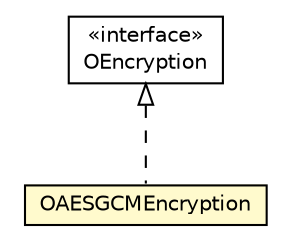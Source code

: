 #!/usr/local/bin/dot
#
# Class diagram 
# Generated by UMLGraph version R5_6-24-gf6e263 (http://www.umlgraph.org/)
#

digraph G {
	edge [fontname="Helvetica",fontsize=10,labelfontname="Helvetica",labelfontsize=10];
	node [fontname="Helvetica",fontsize=10,shape=plaintext];
	nodesep=0.25;
	ranksep=0.5;
	// com.orientechnologies.orient.core.encryption.impl.OAESGCMEncryption
	c1167954 [label=<<table title="com.orientechnologies.orient.core.encryption.impl.OAESGCMEncryption" border="0" cellborder="1" cellspacing="0" cellpadding="2" port="p" bgcolor="lemonChiffon" href="./OAESGCMEncryption.html">
		<tr><td><table border="0" cellspacing="0" cellpadding="1">
<tr><td align="center" balign="center"> OAESGCMEncryption </td></tr>
		</table></td></tr>
		</table>>, URL="./OAESGCMEncryption.html", fontname="Helvetica", fontcolor="black", fontsize=10.0];
	// com.orientechnologies.orient.core.encryption.OEncryption
	c1167957 [label=<<table title="com.orientechnologies.orient.core.encryption.OEncryption" border="0" cellborder="1" cellspacing="0" cellpadding="2" port="p" href="../OEncryption.html">
		<tr><td><table border="0" cellspacing="0" cellpadding="1">
<tr><td align="center" balign="center"> &#171;interface&#187; </td></tr>
<tr><td align="center" balign="center"> OEncryption </td></tr>
		</table></td></tr>
		</table>>, URL="../OEncryption.html", fontname="Helvetica", fontcolor="black", fontsize=10.0];
	//com.orientechnologies.orient.core.encryption.impl.OAESGCMEncryption implements com.orientechnologies.orient.core.encryption.OEncryption
	c1167957:p -> c1167954:p [dir=back,arrowtail=empty,style=dashed];
}


